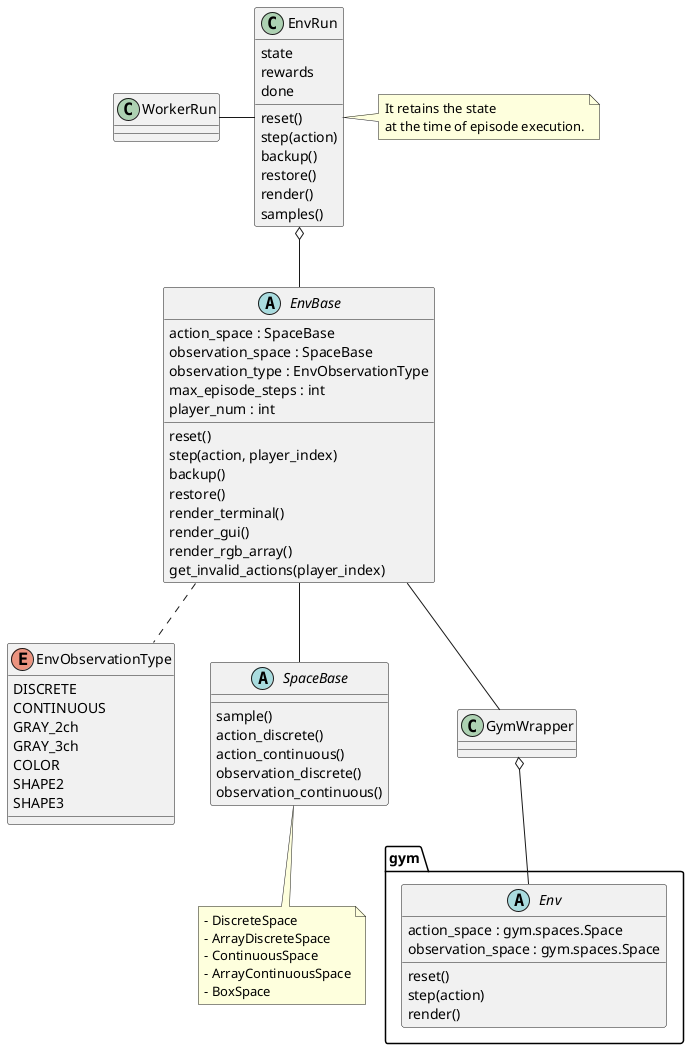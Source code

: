 @startuml class_env

enum EnvObservationType {
    DISCRETE
    CONTINUOUS
    GRAY_2ch
    GRAY_3ch
    COLOR
    SHAPE2
    SHAPE3
}


abstract SpaceBase {
    sample()
    action_discrete()
    action_continuous()
    observation_discrete()
    observation_continuous()
}

note as SpaceMemo
- DiscreteSpace
- ArrayDiscreteSpace
- ContinuousSpace
- ArrayContinuousSpace
- BoxSpace
end note

SpaceBase <|-- SpaceMemo


abstract EnvBase {
    action_space : SpaceBase
    observation_space : SpaceBase
    observation_type : EnvObservationType
    max_episode_steps : int
    player_num : int
    reset()
    step(action, player_index)
    backup()
    restore()
    render_terminal()
    render_gui()
    render_rgb_array()
    get_invalid_actions(player_index)
} 

EnvBase .. EnvObservationType
EnvBase -- SpaceBase


abstract gym.Env {
    action_space : gym.spaces.Space
    observation_space : gym.spaces.Space
    reset()
    step(action)
    render()
}
class GymWrapper {}

GymWrapper o-- gym.Env
EnvBase -- GymWrapper

abstract SpaceBase {

}

class EnvRun {
    state
    rewards
    done
    reset()
    step(action)
    backup()
    restore()
    render()
    samples()
}
EnvRun o-- EnvBase

note "It retains the state \nat the time of episode execution." as EnvRunMemo
EnvRun . EnvRunMemo


class WorkerRun {}
WorkerRun - EnvRun


@enduml